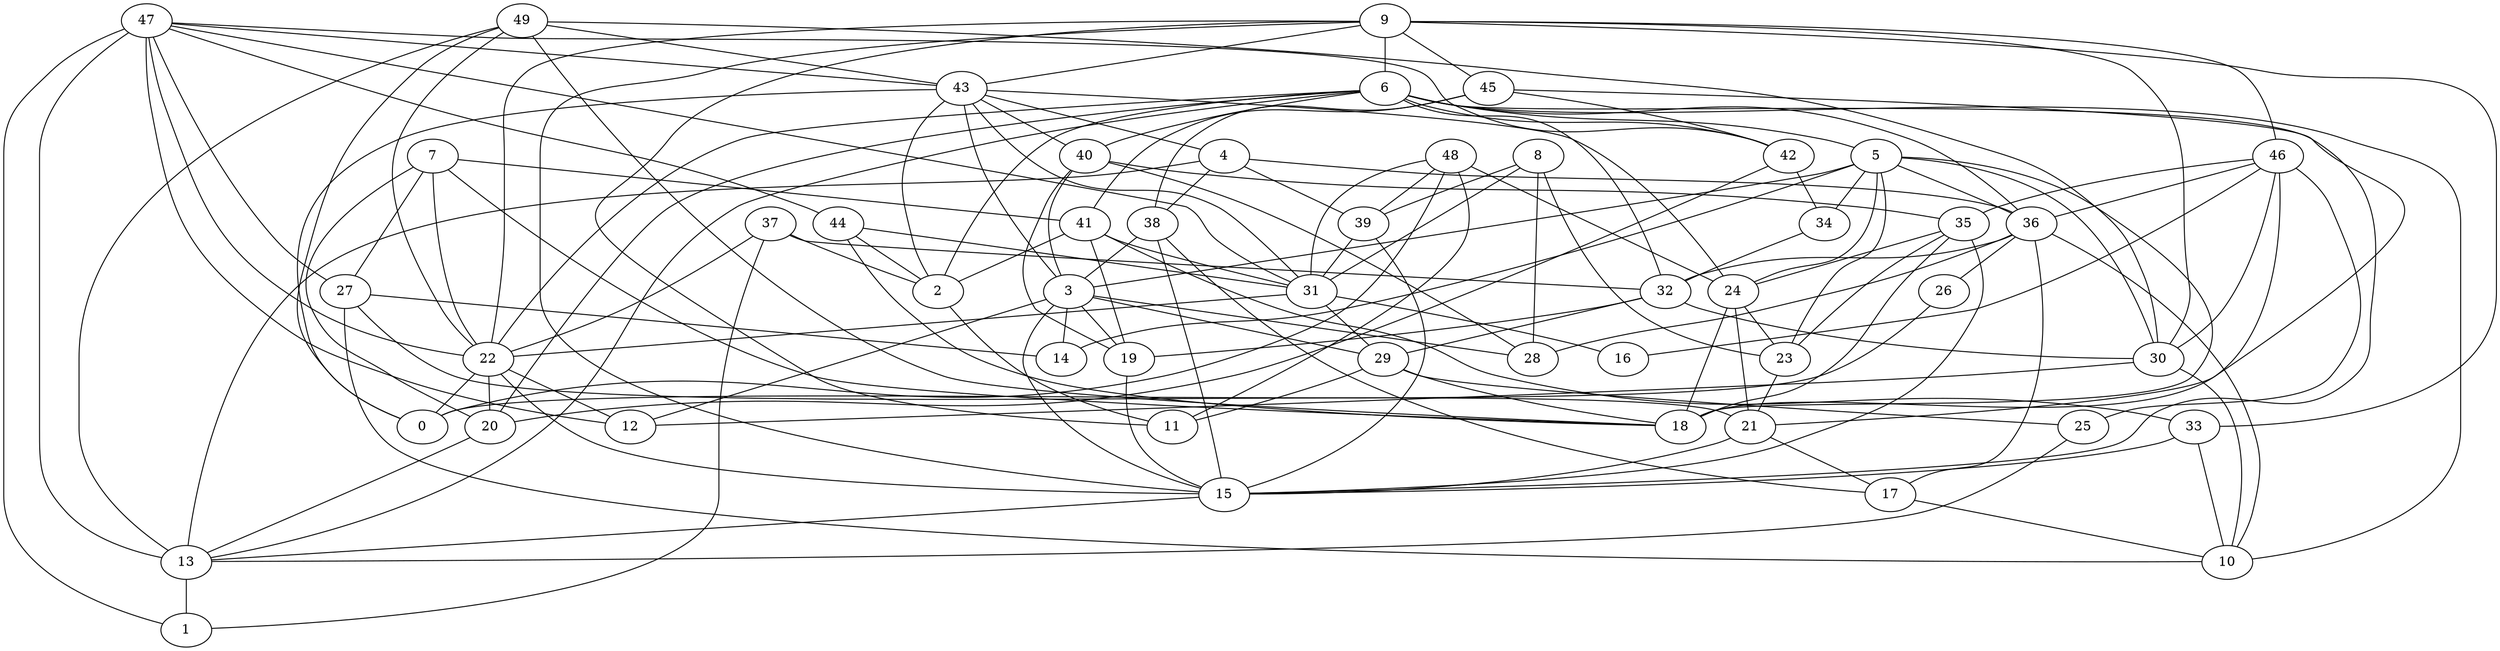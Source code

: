 digraph GG_graph {

subgraph G_graph {
edge [color = black]
"8" -> "31" [dir = none]
"29" -> "18" [dir = none]
"9" -> "43" [dir = none]
"9" -> "46" [dir = none]
"49" -> "30" [dir = none]
"33" -> "10" [dir = none]
"38" -> "17" [dir = none]
"38" -> "3" [dir = none]
"27" -> "10" [dir = none]
"35" -> "23" [dir = none]
"35" -> "18" [dir = none]
"15" -> "13" [dir = none]
"48" -> "24" [dir = none]
"48" -> "11" [dir = none]
"48" -> "31" [dir = none]
"5" -> "14" [dir = none]
"5" -> "3" [dir = none]
"5" -> "18" [dir = none]
"19" -> "15" [dir = none]
"22" -> "0" [dir = none]
"40" -> "35" [dir = none]
"36" -> "10" [dir = none]
"36" -> "26" [dir = none]
"36" -> "32" [dir = none]
"20" -> "13" [dir = none]
"4" -> "36" [dir = none]
"4" -> "39" [dir = none]
"47" -> "31" [dir = none]
"47" -> "22" [dir = none]
"45" -> "18" [dir = none]
"6" -> "42" [dir = none]
"6" -> "15" [dir = none]
"6" -> "5" [dir = none]
"6" -> "22" [dir = none]
"6" -> "36" [dir = none]
"3" -> "28" [dir = none]
"30" -> "12" [dir = none]
"32" -> "30" [dir = none]
"34" -> "32" [dir = none]
"37" -> "1" [dir = none]
"37" -> "2" [dir = none]
"41" -> "2" [dir = none]
"41" -> "19" [dir = none]
"7" -> "22" [dir = none]
"44" -> "18" [dir = none]
"46" -> "21" [dir = none]
"46" -> "25" [dir = none]
"46" -> "16" [dir = none]
"46" -> "30" [dir = none]
"6" -> "40" [dir = none]
"27" -> "14" [dir = none]
"43" -> "40" [dir = none]
"22" -> "20" [dir = none]
"47" -> "43" [dir = none]
"6" -> "20" [dir = none]
"40" -> "19" [dir = none]
"42" -> "20" [dir = none]
"47" -> "27" [dir = none]
"33" -> "15" [dir = none]
"47" -> "1" [dir = none]
"22" -> "15" [dir = none]
"32" -> "19" [dir = none]
"9" -> "11" [dir = none]
"24" -> "23" [dir = none]
"35" -> "24" [dir = none]
"9" -> "30" [dir = none]
"30" -> "10" [dir = none]
"6" -> "2" [dir = none]
"36" -> "28" [dir = none]
"31" -> "22" [dir = none]
"49" -> "13" [dir = none]
"37" -> "32" [dir = none]
"22" -> "12" [dir = none]
"44" -> "31" [dir = none]
"25" -> "13" [dir = none]
"49" -> "43" [dir = none]
"5" -> "23" [dir = none]
"9" -> "33" [dir = none]
"47" -> "12" [dir = none]
"45" -> "42" [dir = none]
"3" -> "29" [dir = none]
"5" -> "30" [dir = none]
"43" -> "2" [dir = none]
"31" -> "16" [dir = none]
"7" -> "27" [dir = none]
"41" -> "31" [dir = none]
"9" -> "6" [dir = none]
"9" -> "22" [dir = none]
"36" -> "17" [dir = none]
"49" -> "18" [dir = none]
"21" -> "17" [dir = none]
"3" -> "12" [dir = none]
"31" -> "29" [dir = none]
"47" -> "44" [dir = none]
"37" -> "22" [dir = none]
"24" -> "21" [dir = none]
"43" -> "0" [dir = none]
"47" -> "42" [dir = none]
"5" -> "24" [dir = none]
"5" -> "36" [dir = none]
"27" -> "21" [dir = none]
"43" -> "31" [dir = none]
"5" -> "34" [dir = none]
"39" -> "15" [dir = none]
"45" -> "38" [dir = none]
"8" -> "28" [dir = none]
"40" -> "3" [dir = none]
"35" -> "15" [dir = none]
"4" -> "13" [dir = none]
"24" -> "18" [dir = none]
"49" -> "22" [dir = none]
"3" -> "15" [dir = none]
"46" -> "35" [dir = none]
"32" -> "29" [dir = none]
"41" -> "33" [dir = none]
"43" -> "4" [dir = none]
"3" -> "14" [dir = none]
"40" -> "28" [dir = none]
"44" -> "2" [dir = none]
"7" -> "20" [dir = none]
"23" -> "21" [dir = none]
"13" -> "1" [dir = none]
"49" -> "0" [dir = none]
"48" -> "39" [dir = none]
"29" -> "11" [dir = none]
"39" -> "31" [dir = none]
"43" -> "3" [dir = none]
"21" -> "15" [dir = none]
"9" -> "15" [dir = none]
"45" -> "41" [dir = none]
"3" -> "19" [dir = none]
"29" -> "25" [dir = none]
"47" -> "13" [dir = none]
"42" -> "34" [dir = none]
"26" -> "0" [dir = none]
"9" -> "45" [dir = none]
"17" -> "10" [dir = none]
"43" -> "24" [dir = none]
"7" -> "18" [dir = none]
"7" -> "41" [dir = none]
"8" -> "23" [dir = none]
"46" -> "36" [dir = none]
"48" -> "0" [dir = none]
"6" -> "13" [dir = none]
"6" -> "32" [dir = none]
"6" -> "10" [dir = none]
"4" -> "38" [dir = none]
"2" -> "11" [dir = none]
"8" -> "39" [dir = none]
"38" -> "15" [dir = none]
}

}
